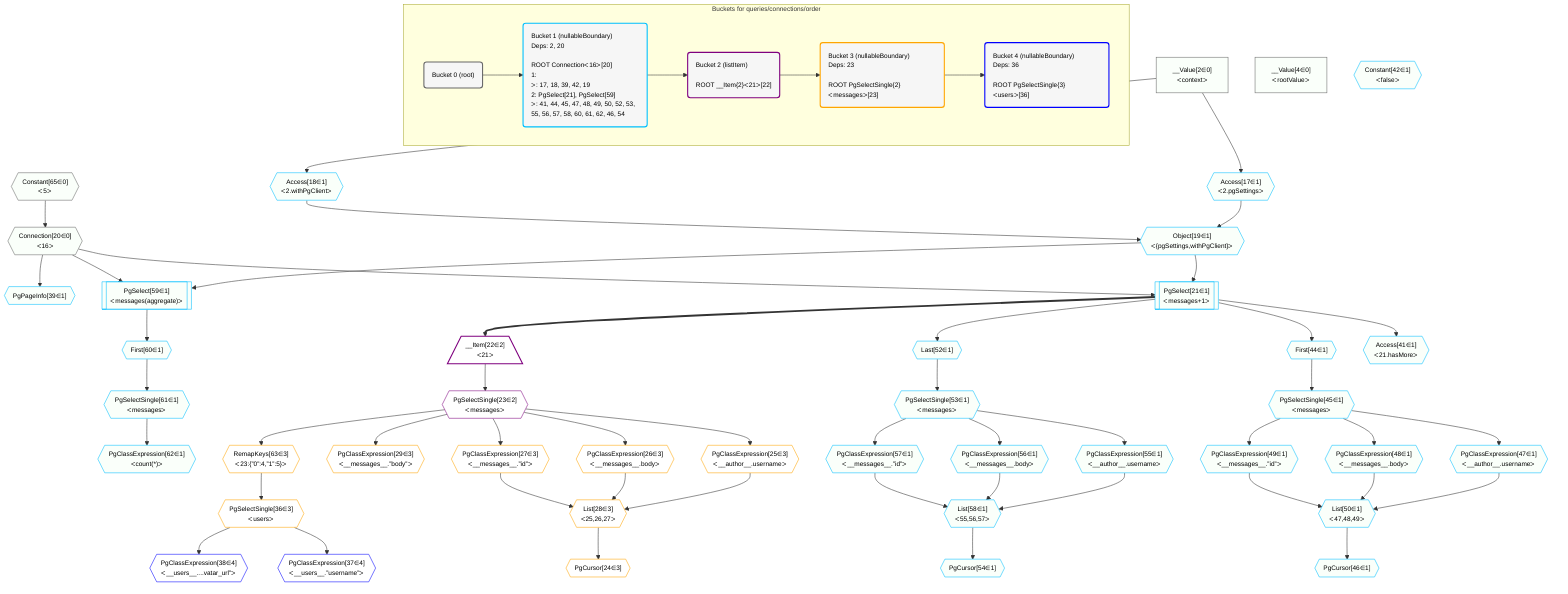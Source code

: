 %%{init: {'themeVariables': { 'fontSize': '12px'}}}%%
graph TD
    classDef path fill:#eee,stroke:#000,color:#000
    classDef plan fill:#fff,stroke-width:1px,color:#000
    classDef itemplan fill:#fff,stroke-width:2px,color:#000
    classDef unbatchedplan fill:#dff,stroke-width:1px,color:#000
    classDef sideeffectplan fill:#fcc,stroke-width:2px,color:#000
    classDef bucket fill:#f6f6f6,color:#000,stroke-width:2px,text-align:left


    %% plan dependencies
    Connection20{{"Connection[20∈0]<br />ᐸ16ᐳ"}}:::plan
    Constant65{{"Constant[65∈0]<br />ᐸ5ᐳ"}}:::plan
    Constant65 --> Connection20
    __Value2["__Value[2∈0]<br />ᐸcontextᐳ"]:::plan
    __Value4["__Value[4∈0]<br />ᐸrootValueᐳ"]:::plan
    List50{{"List[50∈1]<br />ᐸ47,48,49ᐳ"}}:::plan
    PgClassExpression47{{"PgClassExpression[47∈1]<br />ᐸ__author__.usernameᐳ"}}:::plan
    PgClassExpression48{{"PgClassExpression[48∈1]<br />ᐸ__messages__.bodyᐳ"}}:::plan
    PgClassExpression49{{"PgClassExpression[49∈1]<br />ᐸ__messages__.”id”ᐳ"}}:::plan
    PgClassExpression47 & PgClassExpression48 & PgClassExpression49 --> List50
    List58{{"List[58∈1]<br />ᐸ55,56,57ᐳ"}}:::plan
    PgClassExpression55{{"PgClassExpression[55∈1]<br />ᐸ__author__.usernameᐳ"}}:::plan
    PgClassExpression56{{"PgClassExpression[56∈1]<br />ᐸ__messages__.bodyᐳ"}}:::plan
    PgClassExpression57{{"PgClassExpression[57∈1]<br />ᐸ__messages__.”id”ᐳ"}}:::plan
    PgClassExpression55 & PgClassExpression56 & PgClassExpression57 --> List58
    Object19{{"Object[19∈1]<br />ᐸ{pgSettings,withPgClient}ᐳ"}}:::plan
    Access17{{"Access[17∈1]<br />ᐸ2.pgSettingsᐳ"}}:::plan
    Access18{{"Access[18∈1]<br />ᐸ2.withPgClientᐳ"}}:::plan
    Access17 & Access18 --> Object19
    PgSelect21[["PgSelect[21∈1]<br />ᐸmessages+1ᐳ"]]:::plan
    Object19 & Connection20 --> PgSelect21
    PgSelect59[["PgSelect[59∈1]<br />ᐸmessages(aggregate)ᐳ"]]:::plan
    Object19 & Connection20 --> PgSelect59
    __Value2 --> Access17
    __Value2 --> Access18
    PgPageInfo39{{"PgPageInfo[39∈1]"}}:::plan
    Connection20 --> PgPageInfo39
    Access41{{"Access[41∈1]<br />ᐸ21.hasMoreᐳ"}}:::plan
    PgSelect21 --> Access41
    First44{{"First[44∈1]"}}:::plan
    PgSelect21 --> First44
    PgSelectSingle45{{"PgSelectSingle[45∈1]<br />ᐸmessagesᐳ"}}:::plan
    First44 --> PgSelectSingle45
    PgCursor46{{"PgCursor[46∈1]"}}:::plan
    List50 --> PgCursor46
    PgSelectSingle45 --> PgClassExpression47
    PgSelectSingle45 --> PgClassExpression48
    PgSelectSingle45 --> PgClassExpression49
    Last52{{"Last[52∈1]"}}:::plan
    PgSelect21 --> Last52
    PgSelectSingle53{{"PgSelectSingle[53∈1]<br />ᐸmessagesᐳ"}}:::plan
    Last52 --> PgSelectSingle53
    PgCursor54{{"PgCursor[54∈1]"}}:::plan
    List58 --> PgCursor54
    PgSelectSingle53 --> PgClassExpression55
    PgSelectSingle53 --> PgClassExpression56
    PgSelectSingle53 --> PgClassExpression57
    First60{{"First[60∈1]"}}:::plan
    PgSelect59 --> First60
    PgSelectSingle61{{"PgSelectSingle[61∈1]<br />ᐸmessagesᐳ"}}:::plan
    First60 --> PgSelectSingle61
    PgClassExpression62{{"PgClassExpression[62∈1]<br />ᐸcount(*)ᐳ"}}:::plan
    PgSelectSingle61 --> PgClassExpression62
    Constant42{{"Constant[42∈1]<br />ᐸfalseᐳ"}}:::plan
    __Item22[/"__Item[22∈2]<br />ᐸ21ᐳ"\]:::itemplan
    PgSelect21 ==> __Item22
    PgSelectSingle23{{"PgSelectSingle[23∈2]<br />ᐸmessagesᐳ"}}:::plan
    __Item22 --> PgSelectSingle23
    List28{{"List[28∈3]<br />ᐸ25,26,27ᐳ"}}:::plan
    PgClassExpression25{{"PgClassExpression[25∈3]<br />ᐸ__author__.usernameᐳ"}}:::plan
    PgClassExpression26{{"PgClassExpression[26∈3]<br />ᐸ__messages__.bodyᐳ"}}:::plan
    PgClassExpression27{{"PgClassExpression[27∈3]<br />ᐸ__messages__.”id”ᐳ"}}:::plan
    PgClassExpression25 & PgClassExpression26 & PgClassExpression27 --> List28
    PgCursor24{{"PgCursor[24∈3]"}}:::plan
    List28 --> PgCursor24
    PgSelectSingle23 --> PgClassExpression25
    PgSelectSingle23 --> PgClassExpression26
    PgSelectSingle23 --> PgClassExpression27
    PgClassExpression29{{"PgClassExpression[29∈3]<br />ᐸ__messages__.”body”ᐳ"}}:::plan
    PgSelectSingle23 --> PgClassExpression29
    PgSelectSingle36{{"PgSelectSingle[36∈3]<br />ᐸusersᐳ"}}:::plan
    RemapKeys63{{"RemapKeys[63∈3]<br />ᐸ23:{”0”:4,”1”:5}ᐳ"}}:::plan
    RemapKeys63 --> PgSelectSingle36
    PgSelectSingle23 --> RemapKeys63
    PgClassExpression37{{"PgClassExpression[37∈4]<br />ᐸ__users__.”username”ᐳ"}}:::plan
    PgSelectSingle36 --> PgClassExpression37
    PgClassExpression38{{"PgClassExpression[38∈4]<br />ᐸ__users__....vatar_url”ᐳ"}}:::plan
    PgSelectSingle36 --> PgClassExpression38

    %% define steps

    subgraph "Buckets for queries/connections/order"
    Bucket0("Bucket 0 (root)"):::bucket
    classDef bucket0 stroke:#696969
    class Bucket0,__Value2,__Value4,Connection20,Constant65 bucket0
    Bucket1("Bucket 1 (nullableBoundary)<br />Deps: 2, 20<br /><br />ROOT Connectionᐸ16ᐳ[20]<br />1: <br />ᐳ: 17, 18, 39, 42, 19<br />2: PgSelect[21], PgSelect[59]<br />ᐳ: 41, 44, 45, 47, 48, 49, 50, 52, 53, 55, 56, 57, 58, 60, 61, 62, 46, 54"):::bucket
    classDef bucket1 stroke:#00bfff
    class Bucket1,Access17,Access18,Object19,PgSelect21,PgPageInfo39,Access41,Constant42,First44,PgSelectSingle45,PgCursor46,PgClassExpression47,PgClassExpression48,PgClassExpression49,List50,Last52,PgSelectSingle53,PgCursor54,PgClassExpression55,PgClassExpression56,PgClassExpression57,List58,PgSelect59,First60,PgSelectSingle61,PgClassExpression62 bucket1
    Bucket2("Bucket 2 (listItem)<br /><br />ROOT __Item{2}ᐸ21ᐳ[22]"):::bucket
    classDef bucket2 stroke:#7f007f
    class Bucket2,__Item22,PgSelectSingle23 bucket2
    Bucket3("Bucket 3 (nullableBoundary)<br />Deps: 23<br /><br />ROOT PgSelectSingle{2}ᐸmessagesᐳ[23]"):::bucket
    classDef bucket3 stroke:#ffa500
    class Bucket3,PgCursor24,PgClassExpression25,PgClassExpression26,PgClassExpression27,List28,PgClassExpression29,PgSelectSingle36,RemapKeys63 bucket3
    Bucket4("Bucket 4 (nullableBoundary)<br />Deps: 36<br /><br />ROOT PgSelectSingle{3}ᐸusersᐳ[36]"):::bucket
    classDef bucket4 stroke:#0000ff
    class Bucket4,PgClassExpression37,PgClassExpression38 bucket4
    Bucket0 --> Bucket1
    Bucket1 --> Bucket2
    Bucket2 --> Bucket3
    Bucket3 --> Bucket4
    classDef unary fill:#fafffa,borderWidth:8px
    class Connection20,__Value2,__Value4,Constant65,List50,List58,Object19,PgSelect21,PgSelect59,Access17,Access18,PgPageInfo39,Access41,First44,PgSelectSingle45,PgCursor46,PgClassExpression47,PgClassExpression48,PgClassExpression49,Last52,PgSelectSingle53,PgCursor54,PgClassExpression55,PgClassExpression56,PgClassExpression57,First60,PgSelectSingle61,PgClassExpression62,Constant42 unary
    end
